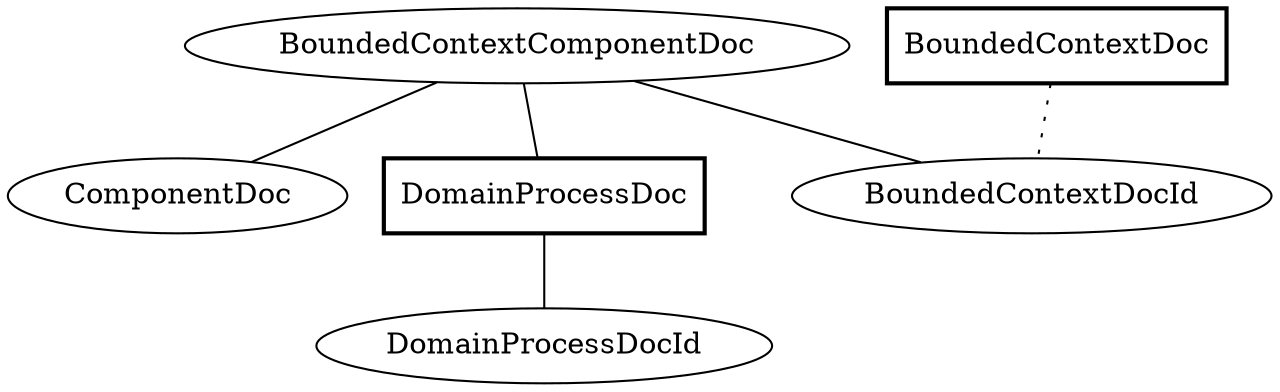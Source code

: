 graph {
splines=spline;
overlap=false;
"BoundedContextComponentDoc" -- "ComponentDoc" [style=solid];
"BoundedContextComponentDoc" -- "DomainProcessDoc" [style=solid];
"BoundedContextDoc" -- "BoundedContextDocId" [style=dotted];
"BoundedContextComponentDoc" -- "BoundedContextDocId" [style=solid];
"DomainProcessDoc" -- "DomainProcessDocId" [style=solid];
"BoundedContextComponentDoc"[shape=ellipse];
"ComponentDoc"[shape=ellipse];
"BoundedContextDocId"[shape=ellipse];
"BoundedContextDoc"[shape=box,style=bold];
"DomainProcessDoc"[shape=box,style=bold];
"DomainProcessDocId"[shape=ellipse];
}
